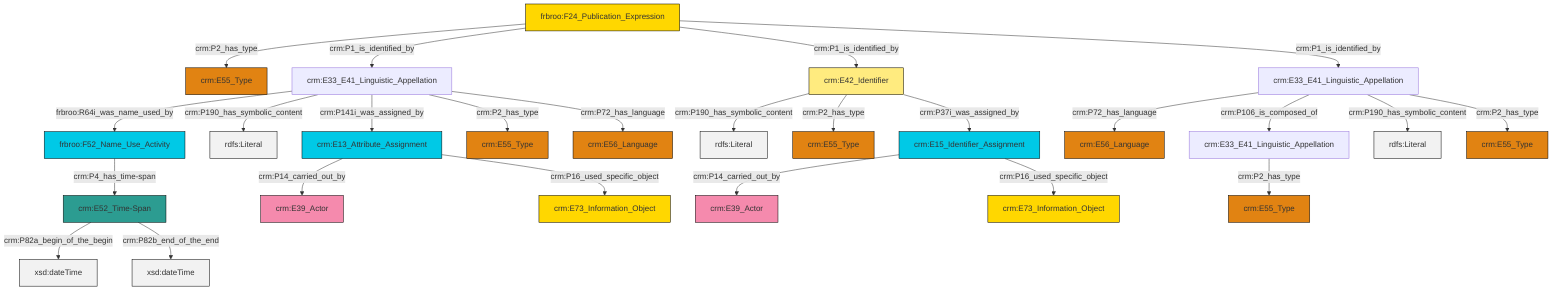 graph TD
classDef Literal fill:#f2f2f2,stroke:#000000;
classDef CRM_Entity fill:#FFFFFF,stroke:#000000;
classDef Temporal_Entity fill:#00C9E6, stroke:#000000;
classDef Type fill:#E18312, stroke:#000000;
classDef Time-Span fill:#2C9C91, stroke:#000000;
classDef Appellation fill:#FFEB7F, stroke:#000000;
classDef Place fill:#008836, stroke:#000000;
classDef Persistent_Item fill:#B266B2, stroke:#000000;
classDef Conceptual_Object fill:#FFD700, stroke:#000000;
classDef Physical_Thing fill:#D2B48C, stroke:#000000;
classDef Actor fill:#f58aad, stroke:#000000;
classDef PC_Classes fill:#4ce600, stroke:#000000;
classDef Multi fill:#cccccc,stroke:#000000;

4["crm:E33_E41_Linguistic_Appellation"]:::Default -->|crm:P72_has_language| 5["crm:E56_Language"]:::Type
4["crm:E33_E41_Linguistic_Appellation"]:::Default -->|crm:P106_is_composed_of| 10["crm:E33_E41_Linguistic_Appellation"]:::Default
14["crm:E42_Identifier"]:::Appellation -->|crm:P190_has_symbolic_content| 15[rdfs:Literal]:::Literal
0["frbroo:F24_Publication_Expression"]:::Conceptual_Object -->|crm:P2_has_type| 18["crm:E55_Type"]:::Type
26["crm:E33_E41_Linguistic_Appellation"]:::Default -->|frbroo:R64i_was_name_used_by| 6["frbroo:F52_Name_Use_Activity"]:::Temporal_Entity
26["crm:E33_E41_Linguistic_Appellation"]:::Default -->|crm:P190_has_symbolic_content| 27[rdfs:Literal]:::Literal
10["crm:E33_E41_Linguistic_Appellation"]:::Default -->|crm:P2_has_type| 20["crm:E55_Type"]:::Type
26["crm:E33_E41_Linguistic_Appellation"]:::Default -->|crm:P141i_was_assigned_by| 28["crm:E13_Attribute_Assignment"]:::Temporal_Entity
6["frbroo:F52_Name_Use_Activity"]:::Temporal_Entity -->|crm:P4_has_time-span| 29["crm:E52_Time-Span"]:::Time-Span
28["crm:E13_Attribute_Assignment"]:::Temporal_Entity -->|crm:P14_carried_out_by| 8["crm:E39_Actor"]:::Actor
22["crm:E15_Identifier_Assignment"]:::Temporal_Entity -->|crm:P14_carried_out_by| 30["crm:E39_Actor"]:::Actor
26["crm:E33_E41_Linguistic_Appellation"]:::Default -->|crm:P2_has_type| 32["crm:E55_Type"]:::Type
26["crm:E33_E41_Linguistic_Appellation"]:::Default -->|crm:P72_has_language| 33["crm:E56_Language"]:::Type
4["crm:E33_E41_Linguistic_Appellation"]:::Default -->|crm:P190_has_symbolic_content| 34[rdfs:Literal]:::Literal
0["frbroo:F24_Publication_Expression"]:::Conceptual_Object -->|crm:P1_is_identified_by| 26["crm:E33_E41_Linguistic_Appellation"]:::Default
0["frbroo:F24_Publication_Expression"]:::Conceptual_Object -->|crm:P1_is_identified_by| 14["crm:E42_Identifier"]:::Appellation
29["crm:E52_Time-Span"]:::Time-Span -->|crm:P82a_begin_of_the_begin| 37[xsd:dateTime]:::Literal
4["crm:E33_E41_Linguistic_Appellation"]:::Default -->|crm:P2_has_type| 12["crm:E55_Type"]:::Type
28["crm:E13_Attribute_Assignment"]:::Temporal_Entity -->|crm:P16_used_specific_object| 2["crm:E73_Information_Object"]:::Conceptual_Object
0["frbroo:F24_Publication_Expression"]:::Conceptual_Object -->|crm:P1_is_identified_by| 4["crm:E33_E41_Linguistic_Appellation"]:::Default
22["crm:E15_Identifier_Assignment"]:::Temporal_Entity -->|crm:P16_used_specific_object| 24["crm:E73_Information_Object"]:::Conceptual_Object
14["crm:E42_Identifier"]:::Appellation -->|crm:P2_has_type| 41["crm:E55_Type"]:::Type
14["crm:E42_Identifier"]:::Appellation -->|crm:P37i_was_assigned_by| 22["crm:E15_Identifier_Assignment"]:::Temporal_Entity
29["crm:E52_Time-Span"]:::Time-Span -->|crm:P82b_end_of_the_end| 42[xsd:dateTime]:::Literal